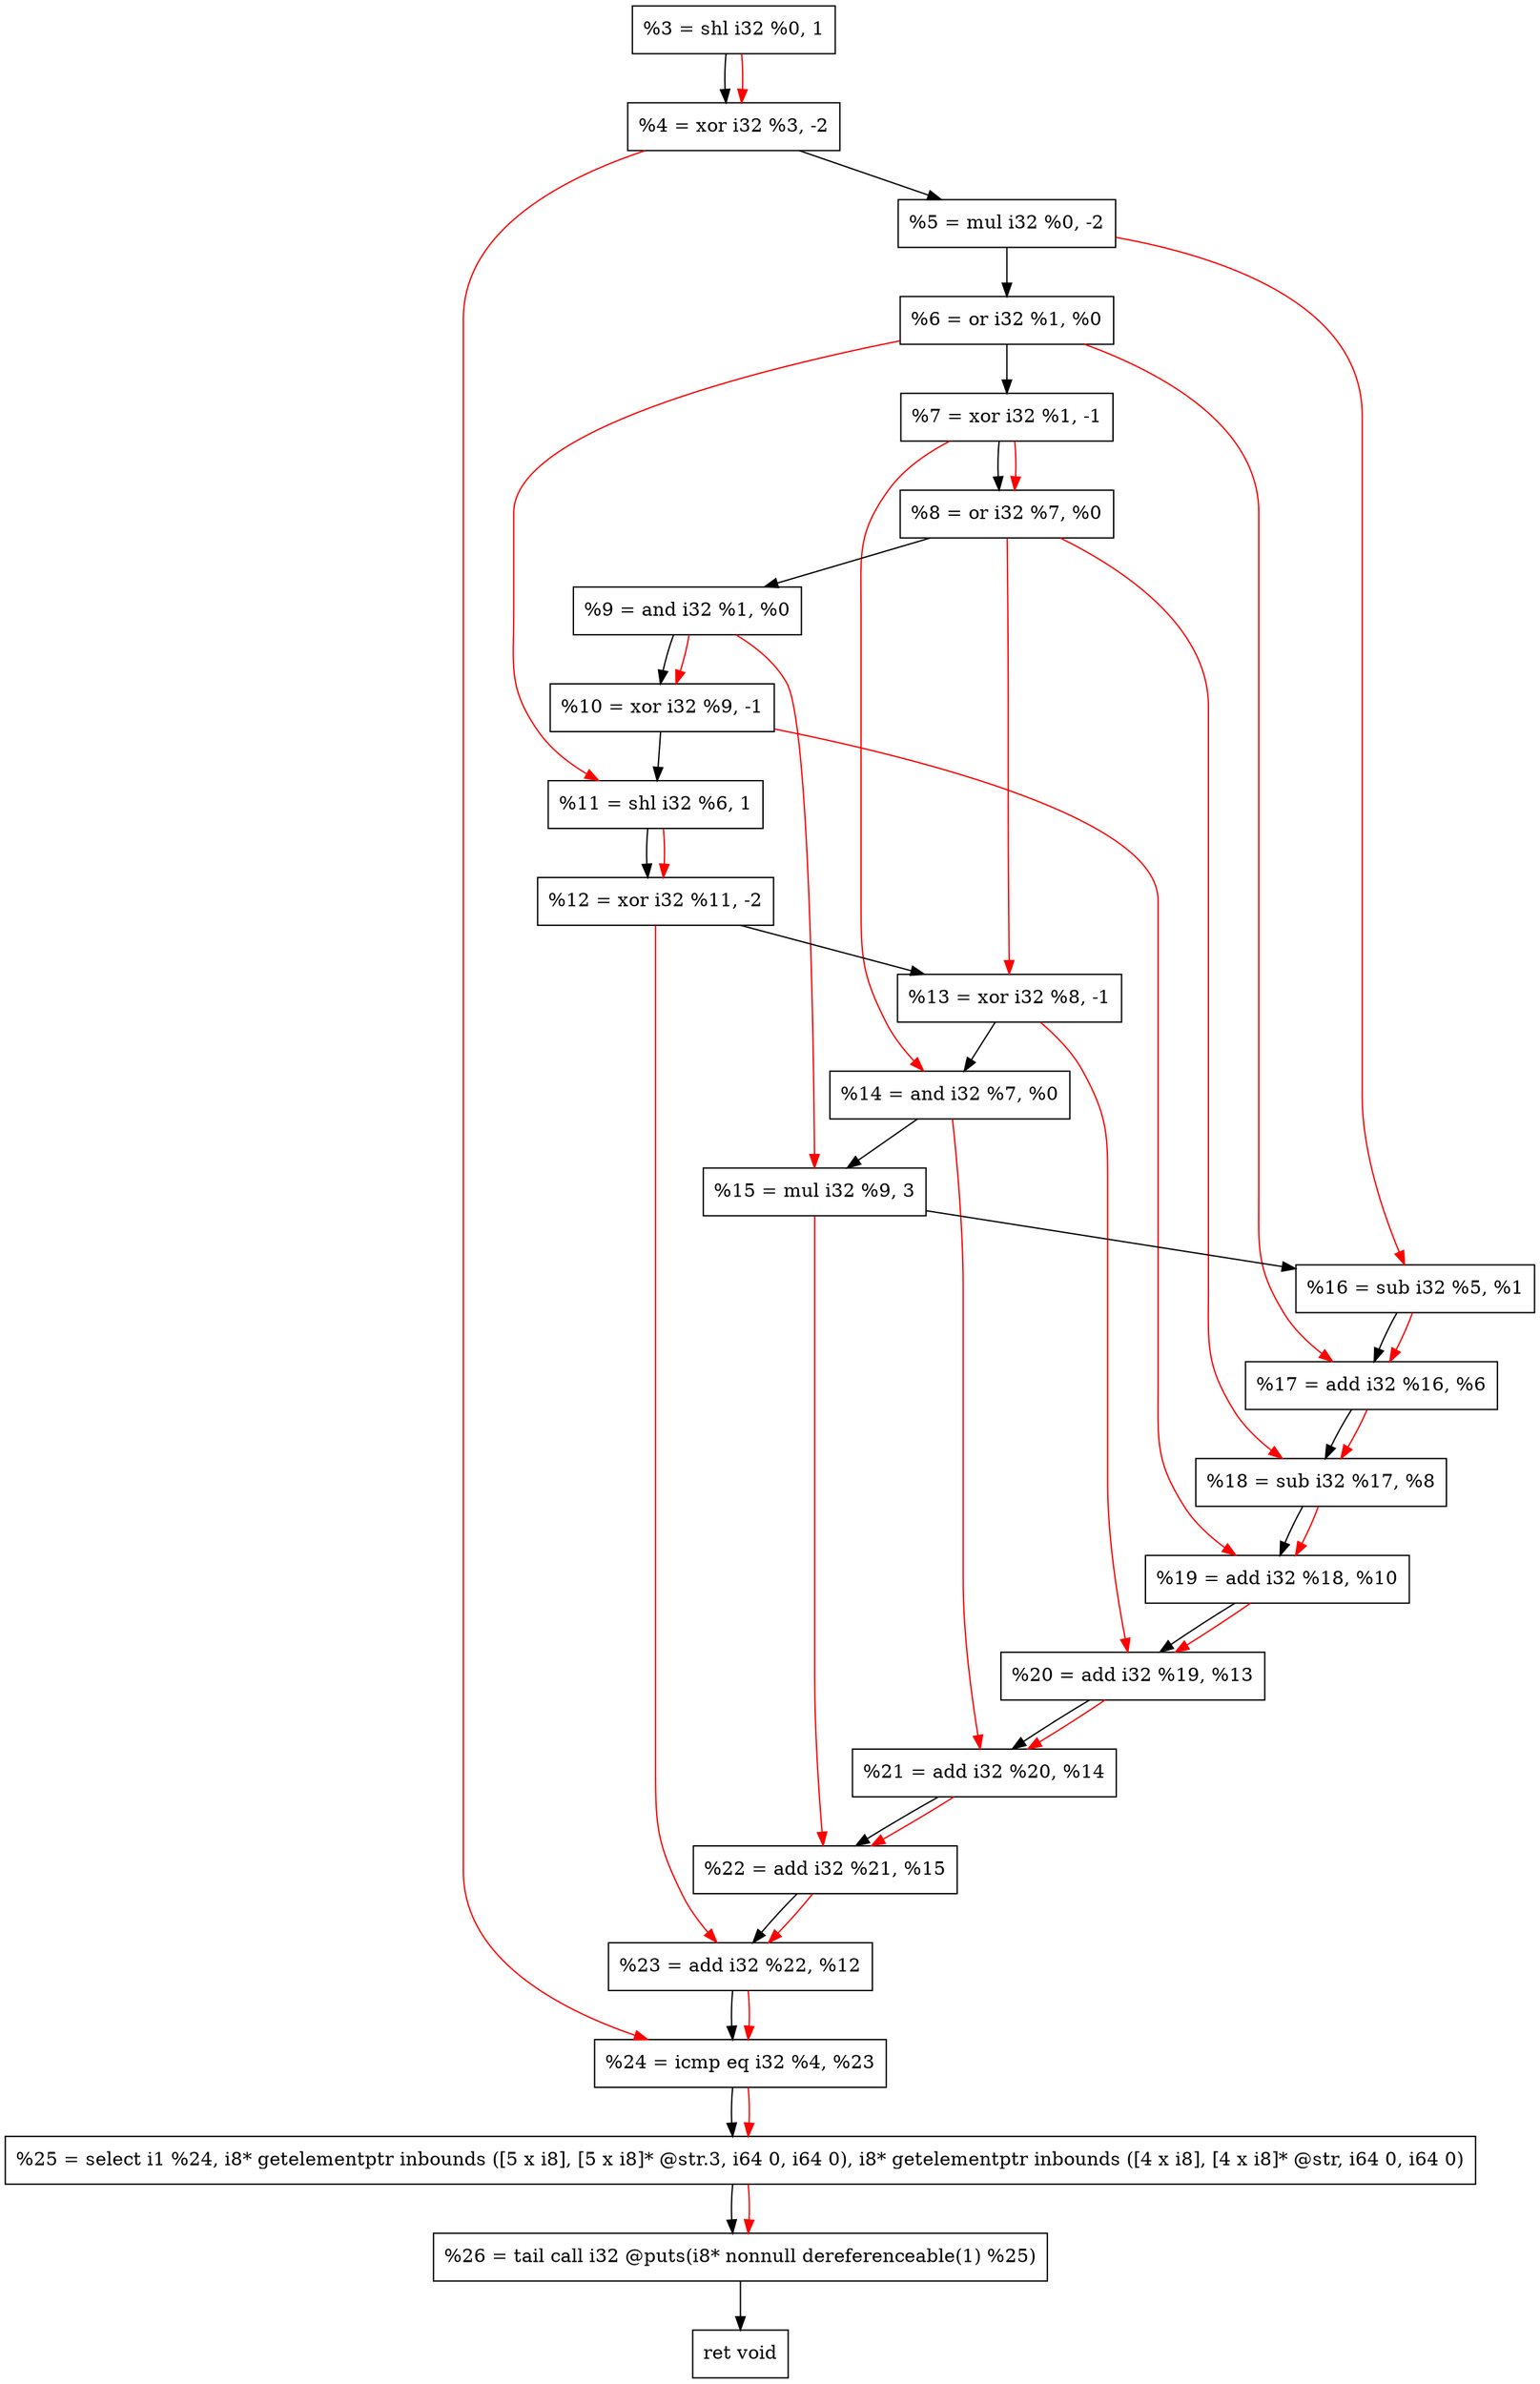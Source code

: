 digraph "DFG for'crackme' function" {
	Node0x1c21b20[shape=record, label="  %3 = shl i32 %0, 1"];
	Node0x1c21bc0[shape=record, label="  %4 = xor i32 %3, -2"];
	Node0x1c21c80[shape=record, label="  %5 = mul i32 %0, -2"];
	Node0x1c21cf0[shape=record, label="  %6 = or i32 %1, %0"];
	Node0x1c21d60[shape=record, label="  %7 = xor i32 %1, -1"];
	Node0x1c21dd0[shape=record, label="  %8 = or i32 %7, %0"];
	Node0x1c21e40[shape=record, label="  %9 = and i32 %1, %0"];
	Node0x1c21eb0[shape=record, label="  %10 = xor i32 %9, -1"];
	Node0x1c21f20[shape=record, label="  %11 = shl i32 %6, 1"];
	Node0x1c21f90[shape=record, label="  %12 = xor i32 %11, -2"];
	Node0x1c22000[shape=record, label="  %13 = xor i32 %8, -1"];
	Node0x1c22070[shape=record, label="  %14 = and i32 %7, %0"];
	Node0x1c22110[shape=record, label="  %15 = mul i32 %9, 3"];
	Node0x1c22180[shape=record, label="  %16 = sub i32 %5, %1"];
	Node0x1c221f0[shape=record, label="  %17 = add i32 %16, %6"];
	Node0x1c22260[shape=record, label="  %18 = sub i32 %17, %8"];
	Node0x1c222d0[shape=record, label="  %19 = add i32 %18, %10"];
	Node0x1c22340[shape=record, label="  %20 = add i32 %19, %13"];
	Node0x1c223b0[shape=record, label="  %21 = add i32 %20, %14"];
	Node0x1c22420[shape=record, label="  %22 = add i32 %21, %15"];
	Node0x1c22490[shape=record, label="  %23 = add i32 %22, %12"];
	Node0x1c22500[shape=record, label="  %24 = icmp eq i32 %4, %23"];
	Node0x1bc2268[shape=record, label="  %25 = select i1 %24, i8* getelementptr inbounds ([5 x i8], [5 x i8]* @str.3, i64 0, i64 0), i8* getelementptr inbounds ([4 x i8], [4 x i8]* @str, i64 0, i64 0)"];
	Node0x1c229a0[shape=record, label="  %26 = tail call i32 @puts(i8* nonnull dereferenceable(1) %25)"];
	Node0x1c229f0[shape=record, label="  ret void"];
	Node0x1c21b20 -> Node0x1c21bc0;
	Node0x1c21bc0 -> Node0x1c21c80;
	Node0x1c21c80 -> Node0x1c21cf0;
	Node0x1c21cf0 -> Node0x1c21d60;
	Node0x1c21d60 -> Node0x1c21dd0;
	Node0x1c21dd0 -> Node0x1c21e40;
	Node0x1c21e40 -> Node0x1c21eb0;
	Node0x1c21eb0 -> Node0x1c21f20;
	Node0x1c21f20 -> Node0x1c21f90;
	Node0x1c21f90 -> Node0x1c22000;
	Node0x1c22000 -> Node0x1c22070;
	Node0x1c22070 -> Node0x1c22110;
	Node0x1c22110 -> Node0x1c22180;
	Node0x1c22180 -> Node0x1c221f0;
	Node0x1c221f0 -> Node0x1c22260;
	Node0x1c22260 -> Node0x1c222d0;
	Node0x1c222d0 -> Node0x1c22340;
	Node0x1c22340 -> Node0x1c223b0;
	Node0x1c223b0 -> Node0x1c22420;
	Node0x1c22420 -> Node0x1c22490;
	Node0x1c22490 -> Node0x1c22500;
	Node0x1c22500 -> Node0x1bc2268;
	Node0x1bc2268 -> Node0x1c229a0;
	Node0x1c229a0 -> Node0x1c229f0;
edge [color=red]
	Node0x1c21b20 -> Node0x1c21bc0;
	Node0x1c21d60 -> Node0x1c21dd0;
	Node0x1c21e40 -> Node0x1c21eb0;
	Node0x1c21cf0 -> Node0x1c21f20;
	Node0x1c21f20 -> Node0x1c21f90;
	Node0x1c21dd0 -> Node0x1c22000;
	Node0x1c21d60 -> Node0x1c22070;
	Node0x1c21e40 -> Node0x1c22110;
	Node0x1c21c80 -> Node0x1c22180;
	Node0x1c22180 -> Node0x1c221f0;
	Node0x1c21cf0 -> Node0x1c221f0;
	Node0x1c221f0 -> Node0x1c22260;
	Node0x1c21dd0 -> Node0x1c22260;
	Node0x1c22260 -> Node0x1c222d0;
	Node0x1c21eb0 -> Node0x1c222d0;
	Node0x1c222d0 -> Node0x1c22340;
	Node0x1c22000 -> Node0x1c22340;
	Node0x1c22340 -> Node0x1c223b0;
	Node0x1c22070 -> Node0x1c223b0;
	Node0x1c223b0 -> Node0x1c22420;
	Node0x1c22110 -> Node0x1c22420;
	Node0x1c22420 -> Node0x1c22490;
	Node0x1c21f90 -> Node0x1c22490;
	Node0x1c21bc0 -> Node0x1c22500;
	Node0x1c22490 -> Node0x1c22500;
	Node0x1c22500 -> Node0x1bc2268;
	Node0x1bc2268 -> Node0x1c229a0;
}
